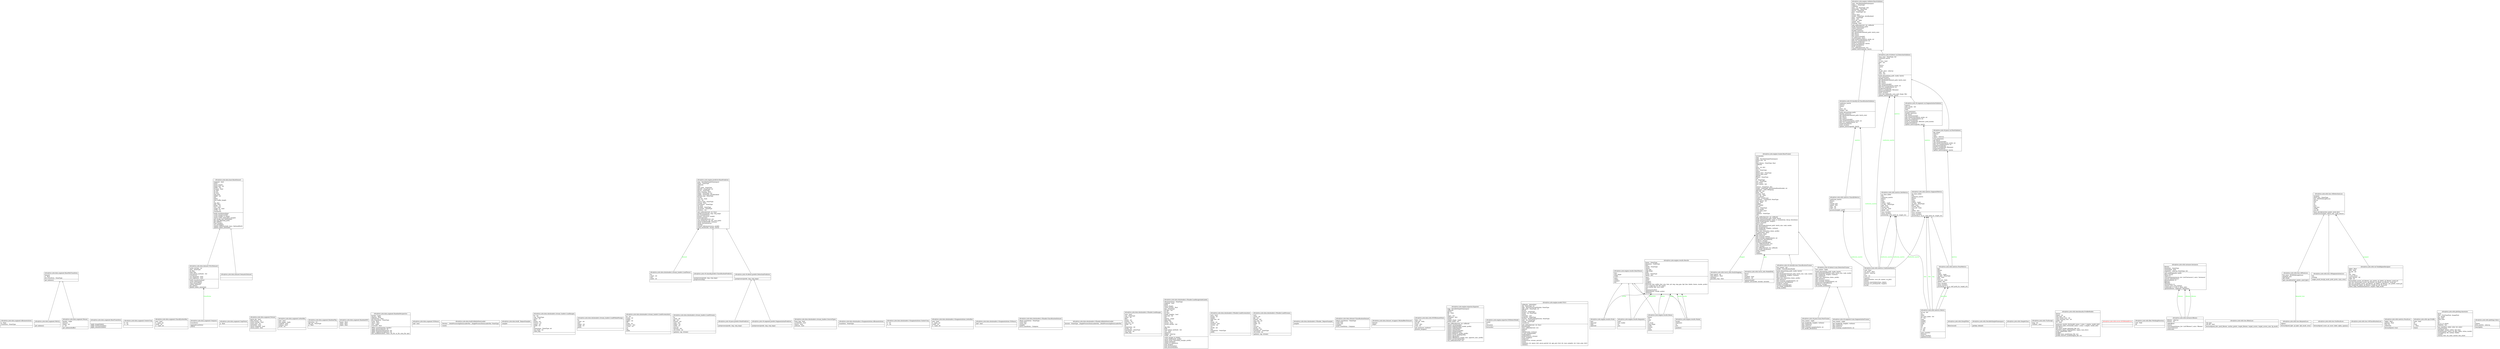 digraph "classes" {
rankdir=BT
charset="utf-8"
"ultralytics.yolo.data.augment.Albumentations" [color="black", fontcolor="black", label="{ultralytics.yolo.data.augment.Albumentations|p : float\ltransform : NoneType\l|}", shape="record", style="solid"];
"ultralytics.yolo.data.augment.BaseMixTransform" [color="black", fontcolor="black", label="{ultralytics.yolo.data.augment.BaseMixTransform|dataset\lp : float\lpre_transform : NoneType\l|get_indexes()\l}", shape="record", style="solid"];
"ultralytics.yolo.data.augment.BaseTransform" [color="black", fontcolor="black", label="{ultralytics.yolo.data.augment.BaseTransform|\l|apply_image(labels)\lapply_instances(labels)\lapply_semantic(labels)\l}", shape="record", style="solid"];
"ultralytics.yolo.data.augment.CenterCrop" [color="black", fontcolor="black", label="{ultralytics.yolo.data.augment.CenterCrop|h : int\lw : int\l|}", shape="record", style="solid"];
"ultralytics.yolo.data.augment.ClassifyLetterBox" [color="black", fontcolor="black", label="{ultralytics.yolo.data.augment.ClassifyLetterBox|auto : bool\lh : tuple, int\lstride : int\lw : tuple, int\l|}", shape="record", style="solid"];
"ultralytics.yolo.data.augment.Compose" [color="black", fontcolor="black", label="{ultralytics.yolo.data.augment.Compose|transforms\l|append(transform)\ltolist()\l}", shape="record", style="solid"];
"ultralytics.yolo.data.augment.CopyPaste" [color="black", fontcolor="black", label="{ultralytics.yolo.data.augment.CopyPaste|p : float\l|}", shape="record", style="solid"];
"ultralytics.yolo.data.augment.Format" [color="black", fontcolor="black", label="{ultralytics.yolo.data.augment.Format|batch_idx : bool\lbbox_format : str\lmask_overlap : bool\lmask_ratio : int\lnormalize : bool\lreturn_keypoint : bool\lreturn_mask : bool\l|}", shape="record", style="solid"];
"ultralytics.yolo.data.augment.LetterBox" [color="black", fontcolor="black", label="{ultralytics.yolo.data.augment.LetterBox|auto : bool\lnew_shape : tuple\lscaleFill : bool\lscaleup : bool\lstride : int\l|}", shape="record", style="solid"];
"ultralytics.yolo.data.augment.MixUp" [color="black", fontcolor="black", label="{ultralytics.yolo.data.augment.MixUp|\l|get_indexes()\l}", shape="record", style="solid"];
"ultralytics.yolo.data.augment.Mosaic" [color="black", fontcolor="black", label="{ultralytics.yolo.data.augment.Mosaic|border : tuple\ldataset\limgsz : int\ln : int\l|get_indexes(buffer)\l}", shape="record", style="solid"];
"ultralytics.yolo.data.augment.RandomFlip" [color="black", fontcolor="black", label="{ultralytics.yolo.data.augment.RandomFlip|direction : str\lflip_idx : NoneType\lp : float\l|}", shape="record", style="solid"];
"ultralytics.yolo.data.augment.RandomHSV" [color="black", fontcolor="black", label="{ultralytics.yolo.data.augment.RandomHSV|hgain : float\lsgain : float\lvgain : float\l|}", shape="record", style="solid"];
"ultralytics.yolo.data.augment.RandomPerspective" [color="black", fontcolor="black", label="{ultralytics.yolo.data.augment.RandomPerspective|border : tuple\ldegrees : float\lperspective : float\lpre_transform : NoneType\lscale : float\lshear : float\lsize : tuple\ltranslate : float\l|affine_transform(img, border)\lapply_bboxes(bboxes, M)\lapply_keypoints(keypoints, M)\lapply_segments(segments, M)\lbox_candidates(box1, box2, wh_thr, ar_thr, area_thr, eps)\l}", shape="record", style="solid"];
"ultralytics.yolo.data.augment.ToTensor" [color="black", fontcolor="black", label="{ultralytics.yolo.data.augment.ToTensor|half : bool\l|}", shape="record", style="solid"];
"ultralytics.yolo.data.base.BaseDataset" [color="black", fontcolor="black", label="{ultralytics.yolo.data.base.BaseDataset|augment : bool\lbatch\lbatch_shapes\lbatch_size : int\lbuffer : list\lfraction : float\lim_files\lim_hw\lim_hw0\limg_path\limgsz : int\lims\llabels\lmax_buffer_length\lni\lnpy_files\lpad : float\lprefix : str\lrect : bool\lsingle_cls : bool\lstride : int\ltransforms\l|build_transforms(hyp)\lcache_images(cache)\lcache_images_to_disk(i)\lcheck_cache_ram(safety_margin)\lget_image_and_label(index)\lget_img_files(img_path)\lget_labels()\lload_image(i)\lset_rectangle()\lupdate_labels(include_class: Optional[list])\lupdate_labels_info(label)\l}", shape="record", style="solid"];
"ultralytics.yolo.data.build.InfiniteDataLoader" [color="black", fontcolor="black", label="{ultralytics.yolo.data.build.InfiniteDataLoader|iterator : _MultiProcessingDataLoaderIter, _SingleProcessDataLoaderIter, NoneType\l|reset()\l}", shape="record", style="solid"];
"ultralytics.yolo.data.build._RepeatSampler" [color="black", fontcolor="black", label="{ultralytics.yolo.data.build._RepeatSampler|sampler\l|}", shape="record", style="solid"];
"ultralytics.yolo.data.dataloaders.stream_loaders.LoadImages" [color="black", fontcolor="black", label="{ultralytics.yolo.data.dataloaders.stream_loaders.LoadImages|bs : int\lcap : NoneType\lcount : int\lfiles\lframe : int\lframes : int\limgsz : int\lmode : str\lnf\lorientation : NoneType, int\lvid_stride : int\lvideo_flag\l|}", shape="record", style="solid"];
"ultralytics.yolo.data.dataloaders.stream_loaders.LoadPilAndNumpy" [color="black", fontcolor="black", label="{ultralytics.yolo.data.dataloaders.stream_loaders.LoadPilAndNumpy|bs\lcount : int\lim0\limgsz : int\lmode : str\lpaths\l|}", shape="record", style="solid"];
"ultralytics.yolo.data.dataloaders.stream_loaders.LoadScreenshots" [color="black", fontcolor="black", label="{ultralytics.yolo.data.dataloaders.stream_loaders.LoadScreenshots|bs : int\lframe : int\lheight\limgsz : int\lleft\lmode : str\lmonitor : dict\lscreen : int\lsct\ltop\lwidth\l|}", shape="record", style="solid"];
"ultralytics.yolo.data.dataloaders.stream_loaders.LoadStreams" [color="black", fontcolor="black", label="{ultralytics.yolo.data.dataloaders.stream_loaders.LoadStreams|bs\lcount : int\lfps : list\lframes : list\limgs : list\limgsz : int\lmode : str\lsources\lthreads : list\lvid_stride : int\l|update(i, cap, stream)\l}", shape="record", style="solid"];
"ultralytics.yolo.data.dataloaders.stream_loaders.LoadTensor" [color="black", fontcolor="black", label="{ultralytics.yolo.data.dataloaders.stream_loaders.LoadTensor|bs\lcount : int\lim0\lmode : str\l|}", shape="record", style="solid"];
"ultralytics.yolo.data.dataloaders.stream_loaders.SourceTypes" [color="black", fontcolor="black", label="{ultralytics.yolo.data.dataloaders.stream_loaders.SourceTypes|from_img : bool\lscreenshot : bool\ltensor : bool\lwebcam : bool\l|}", shape="record", style="solid"];
"ultralytics.yolo.data.dataloaders.v5augmentations.Albumentations" [color="black", fontcolor="black", label="{ultralytics.yolo.data.dataloaders.v5augmentations.Albumentations|transform : NoneType\l|}", shape="record", style="solid"];
"ultralytics.yolo.data.dataloaders.v5augmentations.CenterCrop" [color="black", fontcolor="black", label="{ultralytics.yolo.data.dataloaders.v5augmentations.CenterCrop|h : int\lw : int\l|}", shape="record", style="solid"];
"ultralytics.yolo.data.dataloaders.v5augmentations.LetterBox" [color="black", fontcolor="black", label="{ultralytics.yolo.data.dataloaders.v5augmentations.LetterBox|auto : bool\lh : tuple, int\lstride : int\lw : tuple, int\l|}", shape="record", style="solid"];
"ultralytics.yolo.data.dataloaders.v5augmentations.ToTensor" [color="black", fontcolor="black", label="{ultralytics.yolo.data.dataloaders.v5augmentations.ToTensor|half : bool\l|}", shape="record", style="solid"];
"ultralytics.yolo.data.dataloaders.v5loader.ClassificationDataset" [color="black", fontcolor="black", label="{ultralytics.yolo.data.dataloaders.v5loader.ClassificationDataset|album_transforms : NoneType\lcache_disk\lcache_ram\lsamples\ltorch_transforms : Compose\l|}", shape="record", style="solid"];
"ultralytics.yolo.data.dataloaders.v5loader.InfiniteDataLoader" [color="black", fontcolor="black", label="{ultralytics.yolo.data.dataloaders.v5loader.InfiniteDataLoader|iterator : NoneType, _SingleProcessDataLoaderIter, _MultiProcessingDataLoaderIter\l|}", shape="record", style="solid"];
"ultralytics.yolo.data.dataloaders.v5loader.LoadImages" [color="black", fontcolor="black", label="{ultralytics.yolo.data.dataloaders.v5loader.LoadImages|auto : bool\lcap : NoneType\lcount : int\lfiles\lframe : int\lframes : int\limg_size : int\lmode : str\lnf\lorientation : int\lstride : int\ltransforms : NoneType\lvid_stride : int\lvideo_flag\l|}", shape="record", style="solid"];
"ultralytics.yolo.data.dataloaders.v5loader.LoadImagesAndLabels" [color="black", fontcolor="black", label="{ultralytics.yolo.data.dataloaders.v5loader.LoadImagesAndLabels|albumentations : NoneType\laugment : bool\lbatch\lbatch_shapes\lcache_version : float\lhyp : NoneType\lim_files : list\lim_hw\lim_hw0\limage_weights : bool\limg_size : int\lims\lindices : range\llabel_files\llabels : list\lmosaic : bool\lmosaic_border : list\ln\lnpy_files\lpath\lrand_interp_methods : list\lrect : bool\lsegments\lshapes : ndarray\lstride : int\l|cache_images_to_disk(i)\lcache_labels(path, prefix)\lcheck_cache_ram(safety_margin, prefix)\lcollate_fn(batch)\lcollate_fn_old(batch)\lload_image(i)\lload_mosaic(index)\lload_mosaic9(index)\l}", shape="record", style="solid"];
"ultralytics.yolo.data.dataloaders.v5loader.LoadScreenshots" [color="black", fontcolor="black", label="{ultralytics.yolo.data.dataloaders.v5loader.LoadScreenshots|auto : bool\lframe : int\lheight\limg_size : int\lleft\lmode : str\lmonitor : dict\lscreen : int\lsct\lstride : int\ltop\ltransforms : NoneType\lwidth\l|}", shape="record", style="solid"];
"ultralytics.yolo.data.dataloaders.v5loader.LoadStreams" [color="black", fontcolor="black", label="{ultralytics.yolo.data.dataloaders.v5loader.LoadStreams|auto\lcount : int\lfps : list\lframes : list\limg_size : int\limgs : list\lmode : str\lrect\lsources\lstride : int\lthreads : list\ltransforms : NoneType\lvid_stride : int\l|update(i, cap, stream)\l}", shape="record", style="solid"];
"ultralytics.yolo.data.dataloaders.v5loader._RepeatSampler" [color="black", fontcolor="black", label="{ultralytics.yolo.data.dataloaders.v5loader._RepeatSampler|sampler\l|}", shape="record", style="solid"];
"ultralytics.yolo.data.dataset.ClassificationDataset" [color="black", fontcolor="black", label="{ultralytics.yolo.data.dataset.ClassificationDataset|album_transforms : NoneType\lcache_disk\lcache_ram\lsamples\ltorch_transforms : Compose\l|}", shape="record", style="solid"];
"ultralytics.yolo.data.dataset.SemanticDataset" [color="black", fontcolor="black", label="{ultralytics.yolo.data.dataset.SemanticDataset|\l|}", shape="record", style="solid"];
"ultralytics.yolo.data.dataset.YOLODataset" [color="black", fontcolor="black", label="{ultralytics.yolo.data.dataset.YOLODataset|cache_version : str\ldata : NoneType\lim_files\llabel_files\lrand_interp_methods : list\ltransforms\luse_keypoints : bool\luse_segments : bool\l|build_transforms(hyp)\lcache_labels(path)\lclose_mosaic(hyp)\lcollate_fn(batch)\lget_labels()\lupdate_labels_info(label)\l}", shape="record", style="solid"];
"ultralytics.yolo.data.dataset_wrappers.MixAndRectDataset" [color="black", fontcolor="black", label="{ultralytics.yolo.data.dataset_wrappers.MixAndRectDataset|dataset\limgsz\l|}", shape="record", style="solid"];
"ultralytics.yolo.data.utils.HUBDatasetStats" [color="black", fontcolor="black", label="{ultralytics.yolo.data.utils.HUBDatasetStats|data : str\lhub_dir : Path\lim_dir\lstats : dict\ltask : str\l|get_json(save, verbose)\lprocess_images()\l}", shape="record", style="solid"];
"ultralytics.yolo.engine.exporter.Exporter" [color="black", fontcolor="black", label="{ultralytics.yolo.engine.exporter.Exporter|args : IterableSimpleNamespace\lcallbacks\ldevice\lfile : Path\lim\limgsz : list\lmetadata : dict\lmodel\loutput_shape : tuple\lpretty_name : str\l|add_callback(event: str, callback)\lexport_coreml(prefix)\lexport_edgetpu(tflite_model, prefix)\lexport_engine(prefix)\lexport_onnx(prefix)\lexport_openvino(prefix)\lexport_paddle(prefix)\lexport_pb(keras_model, prefix)\lexport_saved_model(prefix)\lexport_tfjs(prefix)\lexport_tflite(keras_model, nms, agnostic_nms, prefix)\lexport_torchscript(prefix)\lrun_callbacks(event: str)\l}", shape="record", style="solid"];
"ultralytics.yolo.engine.exporter.iOSDetectModel" [color="black", fontcolor="black", label="{ultralytics.yolo.engine.exporter.iOSDetectModel|model\lnc\lnormalize\l|forward(x)\l}", shape="record", style="solid"];
"ultralytics.yolo.engine.model.YOLO" [color="black", fontcolor="black", label="{ultralytics.yolo.engine.model.YOLO|callbacks : defaultdict\lcfg : NoneType, str\lckpt : RecursiveScriptModule, NoneType\lckpt_path : NoneType, str\ldevice\lmetrics : NoneType\lmodel : str, NoneType\lnames\loverrides : dict\lpredictor : NoneType\lsession : HUBTrainingSession, NoneType\ltask : str, NoneType\ltrainer : NoneType\ltransforms\l|add_callback(event: str, func)\lbenchmark()\lclear_callback(event: str)\lexport()\lfuse()\linfo(detailed, verbose)\lis_hub_model(model)\lload(weights)\lpredict(source, stream)\lreset_weights()\lto(device)\ltrack(source, stream, persist)\ltrain()\ltune(data: str, space: dict, grace_period: int, gpu_per_trial: int, max_samples: int, train_args: dict)\lval(data)\l}", shape="record", style="solid"];
"ultralytics.yolo.engine.predictor.BasePredictor" [color="black", fontcolor="black", label="{ultralytics.yolo.engine.predictor.BasePredictor|args : IterableSimpleNamespace\lbatch : NoneType\lcallbacks\ldata\ldata_path : NoneType\ldataset : NoneType, str\ldevice : NoneType\ldone_warmup : bool\limgsz : NoneType, list\lmodel : NoneType, AutoBackend\lplotted_img : NoneType\lresults\lsave_dir : Path\lseen : int\lsource_type : NoneType\lstream : bool\ltransforms : NoneType\ltxt_path\lvid_path : NoneType\lvid_writer : NoneType\lwindows : list\l|add_callback(event: str, func)\lpostprocess(preds, img, orig_imgs)\lpre_transform(im)\lpredict_cli(source, model)\lpreprocess(im)\lrun_callbacks(event: str)\lsave_preds(vid_cap, idx, save_path)\lsetup_model(model, verbose)\lsetup_source(source)\lshow(p)\lstream_inference(source, model)\lwrite_results(idx, results, batch)\l}", shape="record", style="solid"];
"ultralytics.yolo.engine.results.BaseTensor" [color="black", fontcolor="black", label="{ultralytics.yolo.engine.results.BaseTensor|data\lorig_shape\lshape\l|cpu()\lcuda()\lnumpy()\lto()\l}", shape="record", style="solid"];
"ultralytics.yolo.engine.results.Boxes" [color="black", fontcolor="black", label="{ultralytics.yolo.engine.results.Boxes|boxes\lcls\lconf\lid\lis_track\lorig_shape\lxywh\lxywhn\lxyxy\lxyxyn\l|}", shape="record", style="solid"];
"ultralytics.yolo.engine.results.Keypoints" [color="black", fontcolor="black", label="{ultralytics.yolo.engine.results.Keypoints|conf\lhas_visible\lxy\lxyn\l|}", shape="record", style="solid"];
"ultralytics.yolo.engine.results.Masks" [color="black", fontcolor="black", label="{ultralytics.yolo.engine.results.Masks|masks\lsegments\lxy\lxyn\l|pandas()\l}", shape="record", style="solid"];
"ultralytics.yolo.engine.results.Probs" [color="black", fontcolor="black", label="{ultralytics.yolo.engine.results.Probs|top1\ltop1conf\ltop5\ltop5conf\l|}", shape="record", style="solid"];
"ultralytics.yolo.engine.results.Results" [color="black", fontcolor="black", label="{ultralytics.yolo.engine.results.Results|boxes : NoneType\lkeypoints : NoneType\lkeys\lmasks : NoneType\lnames\lorig_img\lorig_shape\lpath\lprobs : NoneType\lspeed : dict\l|cpu()\lcuda()\lnew()\lnumpy()\lpandas()\lplot(conf, line_width, font_size, font, pil, img, img_gpu, kpt_line, labels, boxes, masks, probs)\lsave_crop(save_dir, file_name)\lsave_txt(txt_file, save_conf)\lto()\ltojson(normalize)\lupdate(boxes, masks, probs)\lverbose()\l}", shape="record", style="solid"];
"ultralytics.yolo.engine.trainer.BaseTrainer" [color="black", fontcolor="black", label="{ultralytics.yolo.engine.trainer.BaseTrainer|accumulate\lamp\largs : IterableSimpleNamespace\lbatch_size : int\lbest\lbest_fitness : NoneType, float\lcallbacks\lcsv\ldata : str, dict\ldevice\lema : NoneType\lepoch\lepoch_time : NoneType\lepoch_time_start\lepochs\lfitness : NoneType\llast\llf : NoneType\lloss : NoneType\lloss_items\lloss_names : list\llr\lmetrics : NoneType, dict\lmodel : NoneType, DistributedDataParallel, str\loptimizer : SGD, RMSprop\lplot_idx : list\lplots : dict\lresume : bool\lsave_dir : Path\lsave_period\lscaler : GradScaler\lscheduler : LambdaLR, NoneType\lstart_epoch : int\lstop : bool\lstopper\ltest_loader\ltestset\ltloss : NoneType\ltrain_loader\ltrain_time_start\ltrainset\lvalidator : NoneType\lwdir\l|add_callback(event: str, callback)\lbuild_dataset(img_path, mode, batch)\lbuild_optimizer(model, name, lr, momentum, decay, iterations)\lbuild_targets(preds, targets)\lcheck_resume()\lfinal_eval()\lget_dataloader(dataset_path, batch_size, rank, mode)\lget_dataset(data)\lget_model(cfg, weights, verbose)\lget_validator()\llabel_loss_items(loss_items, prefix)\lon_plot(name, data)\loptimizer_step()\lplot_metrics()\lplot_training_labels()\lplot_training_samples(batch, ni)\lpreprocess_batch(batch)\lprogress_string()\lresume_training(ckpt)\lrun_callbacks(event: str)\lsave_metrics(metrics)\lsave_model()\lset_callback(event: str, callback)\lset_model_attributes()\lsetup_model()\ltrain()\lvalidate()\l}", shape="record", style="solid"];
"ultralytics.yolo.engine.validator.BaseValidator" [color="black", fontcolor="black", label="{ultralytics.yolo.engine.validator.BaseValidator|args : IterableSimpleNamespace\lbatch_i : NoneType\lcallbacks\ldata : str, NoneType, dict\ldataloader : NoneType\ldevice : NoneType\ljdict : NoneType, list\lloss\lmetric_keys\lmodel : NoneType, AutoBackend\lpbar : NoneType\lplots : dict\lsave_dir : Path\lspeed : dict\ltraining : bool\l|add_callback(event: str, callback)\lbuild_dataset(img_path)\lcheck_stats(stats)\leval_json(stats)\lfinalize_metrics()\lget_dataloader(dataset_path, batch_size)\lget_desc()\lget_stats()\linit_metrics(model)\lon_plot(name, data)\lplot_predictions(batch, preds, ni)\lplot_val_samples(batch, ni)\lpostprocess(preds)\lpred_to_json(preds, batch)\lpreprocess(batch)\lprint_results()\lrun_callbacks(event: str)\lupdate_metrics(preds, batch)\l}", shape="record", style="solid"];
"ultralytics.yolo.utils.EmojiFilter" [color="black", fontcolor="black", label="{ultralytics.yolo.utils.EmojiFilter|\l|filter(record)\l}", shape="record", style="solid"];
"ultralytics.yolo.utils.IterableSimpleNamespace" [color="black", fontcolor="black", label="{ultralytics.yolo.utils.IterableSimpleNamespace|\l|get(key, default)\l}", shape="record", style="solid"];
"ultralytics.yolo.utils.SimpleClass" [color="black", fontcolor="black", label="{ultralytics.yolo.utils.SimpleClass|\l|}", shape="record", style="solid"];
"ultralytics.yolo.utils.TryExcept" [color="black", fontcolor="black", label="{ultralytics.yolo.utils.TryExcept|msg : str\lverbose : bool\l|}", shape="record", style="solid"];
"ultralytics.yolo.utils.benchmarks.ProfileModels" [color="black", fontcolor="black", label="{ultralytics.yolo.utils.benchmarks.ProfileModels|device\limgsz : int\lmin_time : int\lnum_timed_runs : int\lnum_warmup_runs : int\lpaths : list\ltrt : bool\l|generate_results_dict(model_name, t_onnx, t_engine, model_info)\lgenerate_table_row(model_name, t_onnx, t_engine, model_info)\lget_files()\lget_onnx_model_info(onnx_file: str)\literative_sigma_clipping(data, sigma, max_iters)\lprint_table(table_rows)\lprofile()\lprofile_onnx_model(onnx_file: str)\lprofile_tensorrt_model(engine_file: str)\l}", shape="record", style="solid"];
"ultralytics.yolo.utils.errors.HUBModelError" [color="black", fontcolor="red", label="{ultralytics.yolo.utils.errors.HUBModelError|\l|}", shape="record", style="solid"];
"ultralytics.yolo.utils.files.WorkingDirectory" [color="black", fontcolor="black", label="{ultralytics.yolo.utils.files.WorkingDirectory|cwd : Path\ldir\l|}", shape="record", style="solid"];
"ultralytics.yolo.utils.instance.Bboxes" [color="black", fontcolor="black", label="{ultralytics.yolo.utils.instance.Bboxes|bboxes : ndarray\lformat : str\l|add(offset)\lareas()\lconcatenate(boxes_list: List['Bboxes'], axis): 'Bboxes'\lconvert(format)\lmul(scale)\l}", shape="record", style="solid"];
"ultralytics.yolo.utils.instance.Instances" [color="black", fontcolor="black", label="{ultralytics.yolo.utils.instance.Instances|bboxes\lkeypoints : NoneType\lnormalized : bool\lsegments : ndarray, NoneType, list\l|add_padding(padw, padh)\lbbox_areas()\lclip(w, h)\lconcatenate(instances_list: List['Instances'], axis): 'Instances'\lconvert_bbox(format)\ldenormalize(w, h)\lfliplr(w)\lflipud(h)\lnormalize(w, h)\lremove_zero_area_boxes()\lscale(scale_w, scale_h, bbox_only)\lupdate(bboxes, segments, keypoints)\l}", shape="record", style="solid"];
"ultralytics.yolo.utils.loss.BboxLoss" [color="black", fontcolor="black", label="{ultralytics.yolo.utils.loss.BboxLoss|reg_max\luse_dfl : bool\l|forward(pred_dist, pred_bboxes, anchor_points, target_bboxes, target_scores, target_scores_sum, fg_mask)\l}", shape="record", style="solid"];
"ultralytics.yolo.utils.loss.KeypointLoss" [color="black", fontcolor="black", label="{ultralytics.yolo.utils.loss.KeypointLoss|sigmas\l|forward(pred_kpts, gt_kpts, kpt_mask, area)\l}", shape="record", style="solid"];
"ultralytics.yolo.utils.loss.VarifocalLoss" [color="black", fontcolor="black", label="{ultralytics.yolo.utils.loss.VarifocalLoss|\l|forward(pred_score, gt_score, label, alpha, gamma)\l}", shape="record", style="solid"];
"ultralytics.yolo.utils.loss.v8ClassificationLoss" [color="black", fontcolor="black", label="{ultralytics.yolo.utils.loss.v8ClassificationLoss|\l|}", shape="record", style="solid"];
"ultralytics.yolo.utils.loss.v8DetectionLoss" [color="black", fontcolor="black", label="{ultralytics.yolo.utils.loss.v8DetectionLoss|assigner\lbbox_loss : NoneType\lbce : BCEWithLogitsLoss\ldevice\lhyp\lnc\lno\lproj\lreg_max\lstride\luse_dfl\l|bbox_decode(anchor_points, pred_dist)\lpreprocess(targets, batch_size, scale_tensor)\l}", shape="record", style="solid"];
"ultralytics.yolo.utils.loss.v8PoseLoss" [color="black", fontcolor="black", label="{ultralytics.yolo.utils.loss.v8PoseLoss|bce_pose : BCEWithLogitsLoss\lkeypoint_loss\lkpt_shape\l|kpts_decode(anchor_points, pred_kpts)\l}", shape="record", style="solid"];
"ultralytics.yolo.utils.loss.v8SegmentationLoss" [color="black", fontcolor="black", label="{ultralytics.yolo.utils.loss.v8SegmentationLoss|nm\loverlap\l|single_mask_loss(gt_mask, pred, proto, xyxy, area)\l}", shape="record", style="solid"];
"ultralytics.yolo.utils.metrics.ClassifyMetrics" [color="black", fontcolor="black", label="{ultralytics.yolo.utils.metrics.ClassifyMetrics|confusion_matrix\lfitness\lkeys\lresults_dict\lspeed : dict\ltop1 : int\ltop5 : int\l|process(targets, pred)\l}", shape="record", style="solid"];
"ultralytics.yolo.utils.metrics.ConfusionMatrix" [color="black", fontcolor="black", label="{ultralytics.yolo.utils.metrics.ConfusionMatrix|conf : float\liou_thres : float\lmatrix : ndarray\lnc\ltask : str\l|matrix()\lplot(normalize, save_dir, names, on_plot)\lprint()\lprocess_batch(detections, labels)\lprocess_cls_preds(preds, targets)\ltp_fp()\l}", shape="record", style="solid"];
"ultralytics.yolo.utils.metrics.DetMetrics" [color="black", fontcolor="black", label="{ultralytics.yolo.utils.metrics.DetMetrics|ap_class_index\lbox\lconfusion_matrix\lfitness\lkeys\lmaps\lnames : tuple\lon_plot : NoneType\lplot : bool\lresults_dict\lsave_dir : Path\lspeed : dict\l|class_result(i)\lmean_results()\lprocess(tp, conf, pred_cls, target_cls)\l}", shape="record", style="solid"];
"ultralytics.yolo.utils.metrics.FocalLoss" [color="black", fontcolor="black", label="{ultralytics.yolo.utils.metrics.FocalLoss|alpha : float\lgamma : float\lloss_fcn\lreduction\l|forward(pred, true)\l}", shape="record", style="solid"];
"ultralytics.yolo.utils.metrics.Metric" [color="black", fontcolor="black", label="{ultralytics.yolo.utils.metrics.Metric|all_ap : list\lap\lap50\lap_class_index : list\lf1 : list\lmap\lmap50\lmap75\lmaps\lmp\lmr\lnc : int\lp : list\lr : list\l|class_result(i)\lfitness()\lmean_results()\lupdate(results)\l}", shape="record", style="solid"];
"ultralytics.yolo.utils.metrics.PoseMetrics" [color="black", fontcolor="black", label="{ultralytics.yolo.utils.metrics.PoseMetrics|box\lfitness\lkeys\lmaps\lnames : tuple\lon_plot : NoneType\lplot : bool\lpose\lsave_dir : Path\lspeed : dict\l|class_result(i)\lmean_results()\lprocess(tp_b, tp_p, conf, pred_cls, target_cls)\l}", shape="record", style="solid"];
"ultralytics.yolo.utils.metrics.SegmentMetrics" [color="black", fontcolor="black", label="{ultralytics.yolo.utils.metrics.SegmentMetrics|ap_class_index\lbox\lconfusion_matrix\lfitness\lkeys\lmaps\lnames : tuple\lon_plot : NoneType\lplot : bool\lresults_dict\lsave_dir : Path\lseg\lspeed : dict\l|class_result(i)\lmean_results()\lprocess(tp_b, tp_m, conf, pred_cls, target_cls)\l}", shape="record", style="solid"];
"ultralytics.yolo.utils.ops.Profile" [color="black", fontcolor="black", label="{ultralytics.yolo.utils.ops.Profile|cuda : bool\ldt\lstart\lt : float\l|time()\l}", shape="record", style="solid"];
"ultralytics.yolo.utils.plotting.Annotator" [color="black", fontcolor="black", label="{ultralytics.yolo.utils.plotting.Annotator|draw\lfont : FreeTypeFont, ImageFont\lim : Image\lkpt_color\llimb_color\llw\lpil\lpil_9_2_0_check\lskeleton : list\l|box_label(box, label, color, txt_color)\lfromarray(im)\lkpts(kpts, shape, radius, kpt_line)\lmasks(masks, colors, im_gpu, alpha, retina_masks)\lrectangle(xy, fill, outline, width)\lresult()\ltext(xy, text, txt_color, anchor, box_style)\l}", shape="record", style="solid"];
"ultralytics.yolo.utils.plotting.Colors" [color="black", fontcolor="black", label="{ultralytics.yolo.utils.plotting.Colors|n\lpalette\lpose_palette : ndarray\l|hex2rgb(h)\l}", shape="record", style="solid"];
"ultralytics.yolo.utils.tal.TaskAlignedAssigner" [color="black", fontcolor="black", label="{ultralytics.yolo.utils.tal.TaskAlignedAssigner|alpha : float\lbeta : float\lbg_idx : int\lbs\leps : float\ln_max_boxes\lnum_classes : int\ltopk : int\l|forward(pd_scores, pd_bboxes, anc_points, gt_labels, gt_bboxes, mask_gt)\lget_box_metrics(pd_scores, pd_bboxes, gt_labels, gt_bboxes, mask_gt)\lget_pos_mask(pd_scores, pd_bboxes, gt_labels, gt_bboxes, anc_points, mask_gt)\lget_targets(gt_labels, gt_bboxes, target_gt_idx, fg_mask)\lselect_topk_candidates(metrics, largest, topk_mask)\l}", shape="record", style="solid"];
"ultralytics.yolo.utils.torch_utils.EarlyStopping" [color="black", fontcolor="black", label="{ultralytics.yolo.utils.torch_utils.EarlyStopping|best_epoch : int\lbest_fitness : float\lpatience\lpossible_stop : bool\l|}", shape="record", style="solid"];
"ultralytics.yolo.utils.torch_utils.ModelEMA" [color="black", fontcolor="black", label="{ultralytics.yolo.utils.torch_utils.ModelEMA|decay\lema\lenabled : bool\lupdates : int\l|update(model)\lupdate_attr(model, include, exclude)\l}", shape="record", style="solid"];
"ultralytics.yolo.v8.classify.predict.ClassificationPredictor" [color="black", fontcolor="black", label="{ultralytics.yolo.v8.classify.predict.ClassificationPredictor|\l|postprocess(preds, img, orig_imgs)\lpreprocess(img)\l}", shape="record", style="solid"];
"ultralytics.yolo.v8.classify.train.ClassificationTrainer" [color="black", fontcolor="black", label="{ultralytics.yolo.v8.classify.train.ClassificationTrainer|loss_names : list\lmodel : ClassificationModel\l|build_dataset(img_path, mode, batch)\lfinal_eval()\lget_dataloader(dataset_path, batch_size, rank, mode)\lget_model(cfg, weights, verbose)\lget_validator()\llabel_loss_items(loss_items, prefix)\lplot_metrics()\lplot_training_samples(batch, ni)\lpreprocess_batch(batch)\lprogress_string()\lresume_training(ckpt)\lset_model_attributes()\lsetup_model()\l}", shape="record", style="solid"];
"ultralytics.yolo.v8.classify.val.ClassificationValidator" [color="black", fontcolor="black", label="{ultralytics.yolo.v8.classify.val.ClassificationValidator|confusion_matrix\lmetrics\lnames\lnc\lpred : list\ltargets : list\l|build_dataset(img_path)\lfinalize_metrics()\lget_dataloader(dataset_path, batch_size)\lget_desc()\lget_stats()\linit_metrics(model)\lplot_predictions(batch, preds, ni)\lplot_val_samples(batch, ni)\lpreprocess(batch)\lprint_results()\lupdate_metrics(preds, batch)\l}", shape="record", style="solid"];
"ultralytics.yolo.v8.detect.predict.DetectionPredictor" [color="black", fontcolor="black", label="{ultralytics.yolo.v8.detect.predict.DetectionPredictor|\l|postprocess(preds, img, orig_imgs)\l}", shape="record", style="solid"];
"ultralytics.yolo.v8.detect.train.DetectionTrainer" [color="black", fontcolor="black", label="{ultralytics.yolo.v8.detect.train.DetectionTrainer|loss_names : tuple\l|build_dataset(img_path, mode, batch)\lget_dataloader(dataset_path, batch_size, rank, mode)\lget_model(cfg, weights, verbose)\lget_validator()\llabel_loss_items(loss_items, prefix)\lplot_metrics()\lplot_training_labels()\lplot_training_samples(batch, ni)\lpreprocess_batch(batch)\lprogress_string()\lset_model_attributes()\l}", shape="record", style="solid"];
"ultralytics.yolo.v8.detect.val.DetectionValidator" [color="black", fontcolor="black", label="{ultralytics.yolo.v8.detect.val.DetectionValidator|class_map : NoneType, list\lconfusion_matrix\liouv\lis_coco : bool\ljdict : list\llb\lmetrics\lnames\lnc\lniou\lnt_per_class : ndarray\lseen : int\lstats : list\l|build_dataset(img_path, mode, batch)\leval_json(stats)\lfinalize_metrics()\lget_dataloader(dataset_path, batch_size)\lget_desc()\lget_stats()\linit_metrics(model)\lplot_predictions(batch, preds, ni)\lplot_val_samples(batch, ni)\lpostprocess(preds)\lpred_to_json(predn, filename)\lpreprocess(batch)\lprint_results()\lsave_one_txt(predn, save_conf, shape, file)\lupdate_metrics(preds, batch)\l}", shape="record", style="solid"];
"ultralytics.yolo.v8.pose.predict.PosePredictor" [color="black", fontcolor="black", label="{ultralytics.yolo.v8.pose.predict.PosePredictor|\l|postprocess(preds, img, orig_imgs)\l}", shape="record", style="solid"];
"ultralytics.yolo.v8.pose.train.PoseTrainer" [color="black", fontcolor="black", label="{ultralytics.yolo.v8.pose.train.PoseTrainer|loss_names : tuple\l|get_model(cfg, weights, verbose)\lget_validator()\lplot_metrics()\lplot_training_samples(batch, ni)\lset_model_attributes()\l}", shape="record", style="solid"];
"ultralytics.yolo.v8.pose.val.PoseValidator" [color="black", fontcolor="black", label="{ultralytics.yolo.v8.pose.val.PoseValidator|kpt_shape\lmetrics\lseen\lsigma : ndarray\l|eval_json(stats)\lget_desc()\linit_metrics(model)\lplot_predictions(batch, preds, ni)\lplot_val_samples(batch, ni)\lpostprocess(preds)\lpred_to_json(predn, filename)\lpreprocess(batch)\lupdate_metrics(preds, batch)\l}", shape="record", style="solid"];
"ultralytics.yolo.v8.segment.predict.SegmentationPredictor" [color="black", fontcolor="black", label="{ultralytics.yolo.v8.segment.predict.SegmentationPredictor|\l|postprocess(preds, img, orig_imgs)\l}", shape="record", style="solid"];
"ultralytics.yolo.v8.segment.train.SegmentationTrainer" [color="black", fontcolor="black", label="{ultralytics.yolo.v8.segment.train.SegmentationTrainer|loss_names : tuple\l|get_model(cfg, weights, verbose)\lget_validator()\lplot_metrics()\lplot_training_samples(batch, ni)\l}", shape="record", style="solid"];
"ultralytics.yolo.v8.segment.val.SegmentationValidator" [color="black", fontcolor="black", label="{ultralytics.yolo.v8.segment.val.SegmentationValidator|metrics\lplot_masks : list\lprocess\lseen\l|eval_json(stats)\lfinalize_metrics()\lget_desc()\linit_metrics(model)\lplot_predictions(batch, preds, ni)\lplot_val_samples(batch, ni)\lpostprocess(preds)\lpred_to_json(predn, filename, pred_masks)\lpreprocess(batch)\lupdate_metrics(preds, batch)\l}", shape="record", style="solid"];
"ultralytics.yolo.data.augment.MixUp" -> "ultralytics.yolo.data.augment.BaseMixTransform" [arrowhead="empty", arrowtail="none"];
"ultralytics.yolo.data.augment.Mosaic" -> "ultralytics.yolo.data.augment.BaseMixTransform" [arrowhead="empty", arrowtail="none"];
"ultralytics.yolo.data.dataset.SemanticDataset" -> "ultralytics.yolo.data.base.BaseDataset" [arrowhead="empty", arrowtail="none"];
"ultralytics.yolo.data.dataset.YOLODataset" -> "ultralytics.yolo.data.base.BaseDataset" [arrowhead="empty", arrowtail="none"];
"ultralytics.yolo.engine.results.Boxes" -> "ultralytics.yolo.engine.results.BaseTensor" [arrowhead="empty", arrowtail="none"];
"ultralytics.yolo.engine.results.Keypoints" -> "ultralytics.yolo.engine.results.BaseTensor" [arrowhead="empty", arrowtail="none"];
"ultralytics.yolo.engine.results.Masks" -> "ultralytics.yolo.engine.results.BaseTensor" [arrowhead="empty", arrowtail="none"];
"ultralytics.yolo.engine.results.Probs" -> "ultralytics.yolo.engine.results.BaseTensor" [arrowhead="empty", arrowtail="none"];
"ultralytics.yolo.utils.loss.v8PoseLoss" -> "ultralytics.yolo.utils.loss.v8DetectionLoss" [arrowhead="empty", arrowtail="none"];
"ultralytics.yolo.utils.loss.v8SegmentationLoss" -> "ultralytics.yolo.utils.loss.v8DetectionLoss" [arrowhead="empty", arrowtail="none"];
"ultralytics.yolo.utils.metrics.PoseMetrics" -> "ultralytics.yolo.utils.metrics.SegmentMetrics" [arrowhead="empty", arrowtail="none"];
"ultralytics.yolo.v8.classify.predict.ClassificationPredictor" -> "ultralytics.yolo.engine.predictor.BasePredictor" [arrowhead="empty", arrowtail="none"];
"ultralytics.yolo.v8.classify.train.ClassificationTrainer" -> "ultralytics.yolo.engine.trainer.BaseTrainer" [arrowhead="empty", arrowtail="none"];
"ultralytics.yolo.v8.classify.val.ClassificationValidator" -> "ultralytics.yolo.engine.validator.BaseValidator" [arrowhead="empty", arrowtail="none"];
"ultralytics.yolo.v8.detect.predict.DetectionPredictor" -> "ultralytics.yolo.engine.predictor.BasePredictor" [arrowhead="empty", arrowtail="none"];
"ultralytics.yolo.v8.detect.train.DetectionTrainer" -> "ultralytics.yolo.engine.trainer.BaseTrainer" [arrowhead="empty", arrowtail="none"];
"ultralytics.yolo.v8.detect.val.DetectionValidator" -> "ultralytics.yolo.engine.validator.BaseValidator" [arrowhead="empty", arrowtail="none"];
"ultralytics.yolo.v8.pose.predict.PosePredictor" -> "ultralytics.yolo.v8.detect.predict.DetectionPredictor" [arrowhead="empty", arrowtail="none"];
"ultralytics.yolo.v8.pose.train.PoseTrainer" -> "ultralytics.yolo.v8.detect.train.DetectionTrainer" [arrowhead="empty", arrowtail="none"];
"ultralytics.yolo.v8.pose.val.PoseValidator" -> "ultralytics.yolo.v8.detect.val.DetectionValidator" [arrowhead="empty", arrowtail="none"];
"ultralytics.yolo.v8.segment.predict.SegmentationPredictor" -> "ultralytics.yolo.v8.detect.predict.DetectionPredictor" [arrowhead="empty", arrowtail="none"];
"ultralytics.yolo.v8.segment.train.SegmentationTrainer" -> "ultralytics.yolo.v8.detect.train.DetectionTrainer" [arrowhead="empty", arrowtail="none"];
"ultralytics.yolo.v8.segment.val.SegmentationValidator" -> "ultralytics.yolo.v8.detect.val.DetectionValidator" [arrowhead="empty", arrowtail="none"];
"ultralytics.yolo.data.augment.Compose" -> "ultralytics.yolo.data.dataset.YOLODataset" [arrowhead="diamond", arrowtail="none", fontcolor="green", label="transforms", style="solid"];
"ultralytics.yolo.data.dataloaders.stream_loaders.LoadTensor" -> "ultralytics.yolo.engine.predictor.BasePredictor" [arrowhead="diamond", arrowtail="none", fontcolor="green", label="dataset", style="solid"];
"ultralytics.yolo.engine.results.Boxes" -> "ultralytics.yolo.engine.results.Results" [arrowhead="diamond", arrowtail="none", fontcolor="green", label="boxes", style="solid"];
"ultralytics.yolo.engine.results.Boxes" -> "ultralytics.yolo.engine.results.Results" [arrowhead="diamond", arrowtail="none", fontcolor="green", label="boxes", style="solid"];
"ultralytics.yolo.engine.results.Keypoints" -> "ultralytics.yolo.engine.results.Results" [arrowhead="diamond", arrowtail="none", fontcolor="green", label="keypoints", style="solid"];
"ultralytics.yolo.engine.results.Masks" -> "ultralytics.yolo.engine.results.Results" [arrowhead="diamond", arrowtail="none", fontcolor="green", label="masks", style="solid"];
"ultralytics.yolo.engine.results.Masks" -> "ultralytics.yolo.engine.results.Results" [arrowhead="diamond", arrowtail="none", fontcolor="green", label="masks", style="solid"];
"ultralytics.yolo.engine.results.Probs" -> "ultralytics.yolo.engine.results.Results" [arrowhead="diamond", arrowtail="none", fontcolor="green", label="probs", style="solid"];
"ultralytics.yolo.utils.instance.Bboxes" -> "ultralytics.yolo.utils.instance.Instances" [arrowhead="diamond", arrowtail="none", fontcolor="green", label="_bboxes", style="solid"];
"ultralytics.yolo.utils.instance.Bboxes" -> "ultralytics.yolo.utils.instance.Instances" [arrowhead="diamond", arrowtail="none", fontcolor="green", label="_bboxes", style="solid"];
"ultralytics.yolo.utils.instance.Bboxes" -> "ultralytics.yolo.utils.instance.Instances" [arrowhead="diamond", arrowtail="none", fontcolor="green", label="_bboxes", style="solid"];
"ultralytics.yolo.utils.loss.KeypointLoss" -> "ultralytics.yolo.utils.loss.v8PoseLoss" [arrowhead="diamond", arrowtail="none", fontcolor="green", label="keypoint_loss", style="solid"];
"ultralytics.yolo.utils.metrics.ClassifyMetrics" -> "ultralytics.yolo.v8.classify.val.ClassificationValidator" [arrowhead="diamond", arrowtail="none", fontcolor="green", label="metrics", style="solid"];
"ultralytics.yolo.utils.metrics.ConfusionMatrix" -> "ultralytics.yolo.utils.metrics.ClassifyMetrics" [arrowhead="diamond", arrowtail="none", fontcolor="green", label="confusion_matrix", style="solid"];
"ultralytics.yolo.utils.metrics.ConfusionMatrix" -> "ultralytics.yolo.utils.metrics.DetMetrics" [arrowhead="diamond", arrowtail="none", fontcolor="green", label="confusion_matrix", style="solid"];
"ultralytics.yolo.utils.metrics.ConfusionMatrix" -> "ultralytics.yolo.utils.metrics.DetMetrics" [arrowhead="diamond", arrowtail="none", fontcolor="green", label="confusion_matrix", style="solid"];
"ultralytics.yolo.utils.metrics.ConfusionMatrix" -> "ultralytics.yolo.utils.metrics.SegmentMetrics" [arrowhead="diamond", arrowtail="none", fontcolor="green", label="confusion_matrix", style="solid"];
"ultralytics.yolo.utils.metrics.ConfusionMatrix" -> "ultralytics.yolo.v8.classify.val.ClassificationValidator" [arrowhead="diamond", arrowtail="none", fontcolor="green", label="confusion_matrix", style="solid"];
"ultralytics.yolo.utils.metrics.ConfusionMatrix" -> "ultralytics.yolo.v8.detect.val.DetectionValidator" [arrowhead="diamond", arrowtail="none", fontcolor="green", label="confusion_matrix", style="solid"];
"ultralytics.yolo.utils.metrics.DetMetrics" -> "ultralytics.yolo.v8.detect.val.DetectionValidator" [arrowhead="diamond", arrowtail="none", fontcolor="green", label="metrics", style="solid"];
"ultralytics.yolo.utils.metrics.Metric" -> "ultralytics.yolo.utils.metrics.DetMetrics" [arrowhead="diamond", arrowtail="none", fontcolor="green", label="box", style="solid"];
"ultralytics.yolo.utils.metrics.Metric" -> "ultralytics.yolo.utils.metrics.PoseMetrics" [arrowhead="diamond", arrowtail="none", fontcolor="green", label="box", style="solid"];
"ultralytics.yolo.utils.metrics.Metric" -> "ultralytics.yolo.utils.metrics.PoseMetrics" [arrowhead="diamond", arrowtail="none", fontcolor="green", label="pose", style="solid"];
"ultralytics.yolo.utils.metrics.Metric" -> "ultralytics.yolo.utils.metrics.SegmentMetrics" [arrowhead="diamond", arrowtail="none", fontcolor="green", label="box", style="solid"];
"ultralytics.yolo.utils.metrics.Metric" -> "ultralytics.yolo.utils.metrics.SegmentMetrics" [arrowhead="diamond", arrowtail="none", fontcolor="green", label="seg", style="solid"];
"ultralytics.yolo.utils.metrics.PoseMetrics" -> "ultralytics.yolo.v8.pose.val.PoseValidator" [arrowhead="diamond", arrowtail="none", fontcolor="green", label="metrics", style="solid"];
"ultralytics.yolo.utils.metrics.SegmentMetrics" -> "ultralytics.yolo.v8.segment.val.SegmentationValidator" [arrowhead="diamond", arrowtail="none", fontcolor="green", label="metrics", style="solid"];
"ultralytics.yolo.utils.tal.TaskAlignedAssigner" -> "ultralytics.yolo.utils.loss.v8DetectionLoss" [arrowhead="diamond", arrowtail="none", fontcolor="green", label="assigner", style="solid"];
"ultralytics.yolo.utils.torch_utils.EarlyStopping" -> "ultralytics.yolo.engine.trainer.BaseTrainer" [arrowhead="diamond", arrowtail="none", fontcolor="green", label="stopper", style="solid"];
"ultralytics.yolo.utils.torch_utils.ModelEMA" -> "ultralytics.yolo.engine.trainer.BaseTrainer" [arrowhead="diamond", arrowtail="none", fontcolor="green", label="ema", style="solid"];
}
